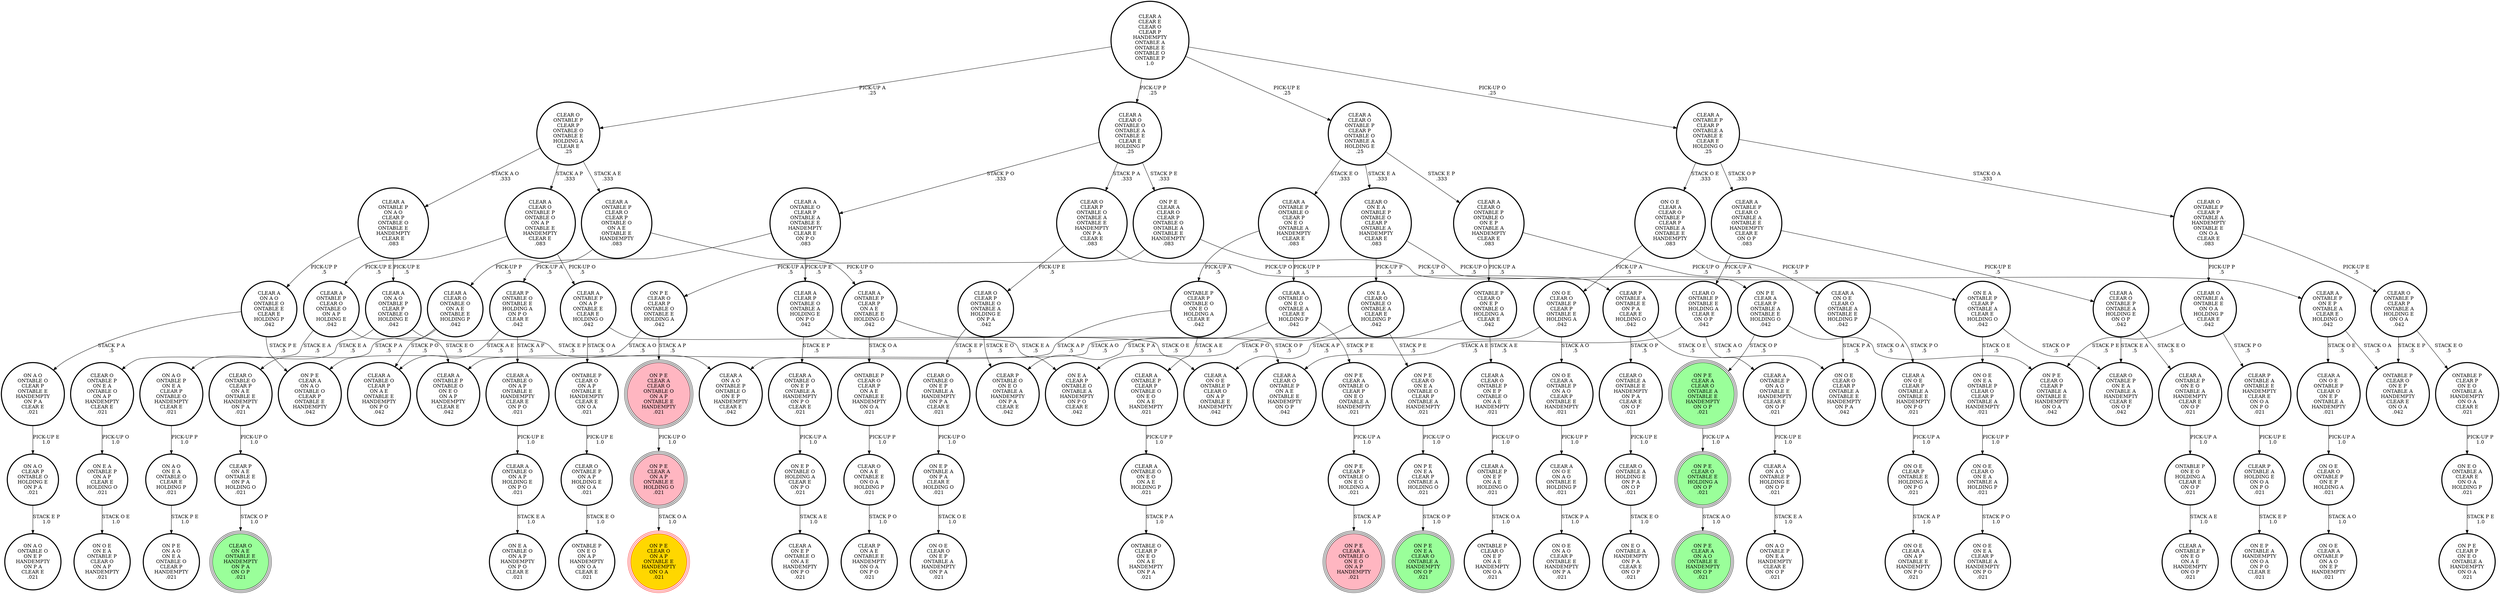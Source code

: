 digraph {
"CLEAR P\nON A E\nONTABLE E\nON P A\nHOLDING O\n.021\n" -> "CLEAR O\nON A E\nONTABLE E\nHANDEMPTY\nON P A\nON O P\n.021\n"[label="STACK O P\n1.0\n"];
"CLEAR A\nCLEAR O\nONTABLE O\nON A E\nONTABLE E\nHOLDING P\n.042\n" -> "CLEAR O\nONTABLE O\nCLEAR P\nON A E\nONTABLE E\nHANDEMPTY\nON P A\n.021\n"[label="STACK P A\n.5\n"];
"CLEAR A\nCLEAR O\nONTABLE O\nON A E\nONTABLE E\nHOLDING P\n.042\n" -> "CLEAR A\nONTABLE O\nCLEAR P\nON A E\nONTABLE E\nHANDEMPTY\nON P O\n.042\n"[label="STACK P O\n.5\n"];
"CLEAR O\nONTABLE O\nCLEAR P\nON A E\nONTABLE E\nHANDEMPTY\nON P A\n.021\n" -> "CLEAR P\nON A E\nONTABLE E\nON P A\nHOLDING O\n.021\n"[label="PICK-UP O\n1.0\n"];
"ON O E\nON E A\nONTABLE P\nCLEAR O\nCLEAR P\nONTABLE A\nHANDEMPTY\n.021\n" -> "ON O E\nCLEAR O\nON E A\nONTABLE A\nHOLDING P\n.021\n"[label="PICK-UP P\n1.0\n"];
"ON P E\nCLEAR A\nCLEAR O\nCLEAR P\nONTABLE O\nONTABLE A\nONTABLE E\nHANDEMPTY\n.083\n" -> "ON P E\nCLEAR A\nCLEAR P\nONTABLE A\nONTABLE E\nHOLDING O\n.042\n"[label="PICK-UP O\n.5\n"];
"ON P E\nCLEAR A\nCLEAR O\nCLEAR P\nONTABLE O\nONTABLE A\nONTABLE E\nHANDEMPTY\n.083\n" -> "ON P E\nCLEAR O\nCLEAR P\nONTABLE O\nONTABLE E\nHOLDING A\n.042\n"[label="PICK-UP A\n.5\n"];
"CLEAR A\nONTABLE P\nCLEAR O\nCLEAR P\nONTABLE O\nON A E\nONTABLE E\nHANDEMPTY\n.083\n" -> "CLEAR A\nCLEAR O\nONTABLE O\nON A E\nONTABLE E\nHOLDING P\n.042\n"[label="PICK-UP P\n.5\n"];
"CLEAR A\nONTABLE P\nCLEAR O\nCLEAR P\nONTABLE O\nON A E\nONTABLE E\nHANDEMPTY\n.083\n" -> "CLEAR A\nONTABLE P\nCLEAR P\nON A E\nONTABLE E\nHOLDING O\n.042\n"[label="PICK-UP O\n.5\n"];
"CLEAR A\nCLEAR O\nONTABLE P\nCLEAR P\nONTABLE O\nONTABLE A\nHOLDING E\n.25\n" -> "CLEAR A\nONTABLE P\nONTABLE O\nCLEAR P\nON E O\nONTABLE A\nHANDEMPTY\nCLEAR E\n.083\n"[label="STACK E O\n.333\n"];
"CLEAR A\nCLEAR O\nONTABLE P\nCLEAR P\nONTABLE O\nONTABLE A\nHOLDING E\n.25\n" -> "CLEAR O\nON E A\nONTABLE P\nONTABLE O\nCLEAR P\nONTABLE A\nHANDEMPTY\nCLEAR E\n.083\n"[label="STACK E A\n.333\n"];
"CLEAR A\nCLEAR O\nONTABLE P\nCLEAR P\nONTABLE O\nONTABLE A\nHOLDING E\n.25\n" -> "CLEAR A\nCLEAR O\nONTABLE P\nONTABLE O\nON E P\nONTABLE A\nHANDEMPTY\nCLEAR E\n.083\n"[label="STACK E P\n.333\n"];
"ON P E\nCLEAR A\nCLEAR O\nONTABLE O\nON A P\nONTABLE E\nHANDEMPTY\n.021\n" -> "ON P E\nCLEAR A\nON A P\nONTABLE E\nHOLDING O\n.021\n"[label="PICK-UP O\n1.0\n"];
"ON O E\nCLEAR O\nONTABLE P\nON E P\nHOLDING A\n.021\n" -> "ON O E\nCLEAR A\nONTABLE P\nON A O\nON E P\nHANDEMPTY\n.021\n"[label="STACK A O\n1.0\n"];
"CLEAR A\nONTABLE P\nON E O\nONTABLE A\nHANDEMPTY\nCLEAR E\nON O P\n.021\n" -> "ONTABLE P\nON E O\nHOLDING A\nCLEAR E\nON O P\n.021\n"[label="PICK-UP A\n1.0\n"];
"ON P E\nCLEAR A\nONTABLE O\nCLEAR P\nON E O\nONTABLE A\nHANDEMPTY\n.021\n" -> "ON P E\nCLEAR P\nONTABLE O\nON E O\nHOLDING A\n.021\n"[label="PICK-UP A\n1.0\n"];
"CLEAR A\nONTABLE P\nON E P\nONTABLE A\nCLEAR E\nHOLDING O\n.042\n" -> "CLEAR A\nON O E\nONTABLE P\nCLEAR O\nON E P\nONTABLE A\nHANDEMPTY\n.021\n"[label="STACK O E\n.5\n"];
"CLEAR A\nONTABLE P\nON E P\nONTABLE A\nCLEAR E\nHOLDING O\n.042\n" -> "ONTABLE P\nCLEAR O\nON E P\nONTABLE A\nHANDEMPTY\nCLEAR E\nON O A\n.042\n"[label="STACK O A\n.5\n"];
"CLEAR O\nCLEAR P\nONTABLE O\nONTABLE A\nONTABLE E\nHANDEMPTY\nON P A\nCLEAR E\n.083\n" -> "CLEAR O\nCLEAR P\nONTABLE O\nONTABLE A\nHOLDING E\nON P A\n.042\n"[label="PICK-UP E\n.5\n"];
"CLEAR O\nCLEAR P\nONTABLE O\nONTABLE A\nONTABLE E\nHANDEMPTY\nON P A\nCLEAR E\n.083\n" -> "CLEAR P\nONTABLE A\nONTABLE E\nON P A\nCLEAR E\nHOLDING O\n.042\n"[label="PICK-UP O\n.5\n"];
"CLEAR O\nON E A\nONTABLE P\nONTABLE O\nCLEAR P\nONTABLE A\nHANDEMPTY\nCLEAR E\n.083\n" -> "ON E A\nCLEAR O\nONTABLE O\nONTABLE A\nCLEAR E\nHOLDING P\n.042\n"[label="PICK-UP P\n.5\n"];
"CLEAR O\nON E A\nONTABLE P\nONTABLE O\nCLEAR P\nONTABLE A\nHANDEMPTY\nCLEAR E\n.083\n" -> "ON E A\nONTABLE P\nCLEAR P\nONTABLE A\nCLEAR E\nHOLDING O\n.042\n"[label="PICK-UP O\n.5\n"];
"CLEAR O\nONTABLE A\nONTABLE E\nHANDEMPTY\nON P A\nCLEAR E\nON O P\n.021\n" -> "CLEAR O\nONTABLE A\nHOLDING E\nON P A\nON O P\n.021\n"[label="PICK-UP E\n1.0\n"];
"CLEAR A\nON A O\nONTABLE P\nHOLDING E\nON O P\n.021\n" -> "ON A O\nONTABLE P\nON E A\nHANDEMPTY\nCLEAR E\nON O P\n.021\n"[label="STACK E A\n1.0\n"];
"CLEAR A\nONTABLE P\nCLEAR P\nONTABLE O\nON E O\nON A E\nHANDEMPTY\n.021\n" -> "CLEAR A\nONTABLE O\nON E O\nON A E\nHOLDING P\n.021\n"[label="PICK-UP P\n1.0\n"];
"ONTABLE P\nCLEAR O\nCLEAR P\nON A E\nONTABLE E\nHANDEMPTY\nON O A\n.021\n" -> "CLEAR O\nON A E\nONTABLE E\nON O A\nHOLDING P\n.021\n"[label="PICK-UP P\n1.0\n"];
"CLEAR A\nONTABLE O\nON E O\nON A E\nHOLDING P\n.021\n" -> "ONTABLE O\nCLEAR P\nON E O\nON A E\nHANDEMPTY\nON P A\n.021\n"[label="STACK P A\n1.0\n"];
"CLEAR O\nONTABLE P\nON E A\nONTABLE O\nON A P\nHANDEMPTY\nCLEAR E\n.021\n" -> "ON E A\nONTABLE P\nON A P\nCLEAR E\nHOLDING O\n.021\n"[label="PICK-UP O\n1.0\n"];
"ONTABLE P\nON E O\nHOLDING A\nCLEAR E\nON O P\n.021\n" -> "CLEAR A\nONTABLE P\nON E O\nON A E\nHANDEMPTY\nON O P\n.021\n"[label="STACK A E\n1.0\n"];
"ON E A\nCLEAR O\nONTABLE O\nONTABLE A\nCLEAR E\nHOLDING P\n.042\n" -> "ON E A\nCLEAR P\nONTABLE O\nONTABLE A\nHANDEMPTY\nON P O\nCLEAR E\n.042\n"[label="STACK P O\n.5\n"];
"ON E A\nCLEAR O\nONTABLE O\nONTABLE A\nCLEAR E\nHOLDING P\n.042\n" -> "ON P E\nCLEAR O\nON E A\nONTABLE O\nCLEAR P\nONTABLE A\nHANDEMPTY\n.021\n"[label="STACK P E\n.5\n"];
"ON E P\nONTABLE A\nON P A\nCLEAR E\nHOLDING O\n.021\n" -> "ON O E\nCLEAR O\nON E P\nONTABLE A\nHANDEMPTY\nON P A\n.021\n"[label="STACK O E\n1.0\n"];
"ON O E\nCLEAR A\nCLEAR O\nONTABLE P\nCLEAR P\nONTABLE A\nONTABLE E\nHANDEMPTY\n.083\n" -> "ON O E\nCLEAR O\nONTABLE P\nCLEAR P\nONTABLE E\nHOLDING A\n.042\n"[label="PICK-UP A\n.5\n"];
"ON O E\nCLEAR A\nCLEAR O\nONTABLE P\nCLEAR P\nONTABLE A\nONTABLE E\nHANDEMPTY\n.083\n" -> "CLEAR A\nON O E\nCLEAR O\nONTABLE A\nONTABLE E\nHOLDING P\n.042\n"[label="PICK-UP P\n.5\n"];
"CLEAR A\nON O E\nON A O\nONTABLE E\nHOLDING P\n.021\n" -> "ON O E\nON A O\nCLEAR P\nONTABLE E\nHANDEMPTY\nON P A\n.021\n"[label="STACK P A\n1.0\n"];
"ONTABLE P\nCLEAR O\nON A P\nONTABLE E\nHANDEMPTY\nCLEAR E\nON O A\n.021\n" -> "CLEAR O\nONTABLE P\nON A P\nHOLDING E\nON O A\n.021\n"[label="PICK-UP E\n1.0\n"];
"CLEAR O\nONTABLE A\nHOLDING E\nON P A\nON O P\n.021\n" -> "ON E O\nONTABLE A\nHANDEMPTY\nON P A\nCLEAR E\nON O P\n.021\n"[label="STACK E O\n1.0\n"];
"ON A O\nON E A\nONTABLE O\nCLEAR E\nHOLDING P\n.021\n" -> "ON P E\nON A O\nON E A\nONTABLE O\nCLEAR P\nHANDEMPTY\n.021\n"[label="STACK P E\n1.0\n"];
"CLEAR A\nONTABLE O\nON E O\nONTABLE A\nCLEAR E\nHOLDING P\n.042\n" -> "CLEAR P\nONTABLE O\nON E O\nONTABLE A\nHANDEMPTY\nON P A\nCLEAR E\n.042\n"[label="STACK P A\n.5\n"];
"CLEAR A\nONTABLE O\nON E O\nONTABLE A\nCLEAR E\nHOLDING P\n.042\n" -> "ON P E\nCLEAR A\nONTABLE O\nCLEAR P\nON E O\nONTABLE A\nHANDEMPTY\n.021\n"[label="STACK P E\n.5\n"];
"ONTABLE P\nCLEAR P\nON E O\nONTABLE A\nHANDEMPTY\nON O A\nCLEAR E\n.021\n" -> "ON E O\nONTABLE A\nCLEAR E\nON O A\nHOLDING P\n.021\n"[label="PICK-UP P\n1.0\n"];
"CLEAR A\nCLEAR E\nCLEAR O\nCLEAR P\nHANDEMPTY\nONTABLE A\nONTABLE E\nONTABLE O\nONTABLE P\n1.0\n" -> "CLEAR A\nCLEAR O\nONTABLE P\nCLEAR P\nONTABLE O\nONTABLE A\nHOLDING E\n.25\n"[label="PICK-UP E\n.25\n"];
"CLEAR A\nCLEAR E\nCLEAR O\nCLEAR P\nHANDEMPTY\nONTABLE A\nONTABLE E\nONTABLE O\nONTABLE P\n1.0\n" -> "CLEAR A\nONTABLE P\nCLEAR P\nONTABLE A\nONTABLE E\nCLEAR E\nHOLDING O\n.25\n"[label="PICK-UP O\n.25\n"];
"CLEAR A\nCLEAR E\nCLEAR O\nCLEAR P\nHANDEMPTY\nONTABLE A\nONTABLE E\nONTABLE O\nONTABLE P\n1.0\n" -> "CLEAR A\nCLEAR O\nONTABLE O\nONTABLE A\nONTABLE E\nCLEAR E\nHOLDING P\n.25\n"[label="PICK-UP P\n.25\n"];
"CLEAR A\nCLEAR E\nCLEAR O\nCLEAR P\nHANDEMPTY\nONTABLE A\nONTABLE E\nONTABLE O\nONTABLE P\n1.0\n" -> "CLEAR O\nONTABLE P\nCLEAR P\nONTABLE O\nONTABLE E\nHOLDING A\nCLEAR E\n.25\n"[label="PICK-UP A\n.25\n"];
"ON E A\nONTABLE P\nON A P\nCLEAR E\nHOLDING O\n.021\n" -> "ON O E\nON E A\nONTABLE P\nCLEAR O\nON A P\nHANDEMPTY\n.021\n"[label="STACK O E\n1.0\n"];
"CLEAR O\nONTABLE O\nON E P\nONTABLE A\nHANDEMPTY\nON P A\nCLEAR E\n.021\n" -> "ON E P\nONTABLE A\nON P A\nCLEAR E\nHOLDING O\n.021\n"[label="PICK-UP O\n1.0\n"];
"ON E A\nONTABLE P\nCLEAR P\nONTABLE A\nCLEAR E\nHOLDING O\n.042\n" -> "ON O E\nON E A\nONTABLE P\nCLEAR O\nCLEAR P\nONTABLE A\nHANDEMPTY\n.021\n"[label="STACK O E\n.5\n"];
"ON E A\nONTABLE P\nCLEAR P\nONTABLE A\nCLEAR E\nHOLDING O\n.042\n" -> "CLEAR O\nONTABLE P\nON E A\nONTABLE A\nHANDEMPTY\nCLEAR E\nON O P\n.042\n"[label="STACK O P\n.5\n"];
"CLEAR A\nONTABLE P\nCLEAR P\nONTABLE A\nONTABLE E\nCLEAR E\nHOLDING O\n.25\n" -> "CLEAR A\nONTABLE P\nCLEAR O\nONTABLE A\nONTABLE E\nHANDEMPTY\nCLEAR E\nON O P\n.083\n"[label="STACK O P\n.333\n"];
"CLEAR A\nONTABLE P\nCLEAR P\nONTABLE A\nONTABLE E\nCLEAR E\nHOLDING O\n.25\n" -> "CLEAR O\nONTABLE P\nCLEAR P\nONTABLE A\nHANDEMPTY\nONTABLE E\nON O A\nCLEAR E\n.083\n"[label="STACK O A\n.333\n"];
"CLEAR A\nONTABLE P\nCLEAR P\nONTABLE A\nONTABLE E\nCLEAR E\nHOLDING O\n.25\n" -> "ON O E\nCLEAR A\nCLEAR O\nONTABLE P\nCLEAR P\nONTABLE A\nONTABLE E\nHANDEMPTY\n.083\n"[label="STACK O E\n.333\n"];
"ONTABLE P\nCLEAR O\nON E P\nONTABLE O\nHOLDING A\nCLEAR E\n.042\n" -> "CLEAR A\nON A O\nONTABLE P\nONTABLE O\nON E P\nHANDEMPTY\nCLEAR E\n.042\n"[label="STACK A O\n.5\n"];
"ONTABLE P\nCLEAR O\nON E P\nONTABLE O\nHOLDING A\nCLEAR E\n.042\n" -> "CLEAR A\nCLEAR O\nONTABLE P\nON E P\nONTABLE O\nON A E\nHANDEMPTY\n.021\n"[label="STACK A E\n.5\n"];
"CLEAR O\nONTABLE P\nONTABLE E\nHOLDING A\nCLEAR E\nON O P\n.042\n" -> "CLEAR A\nONTABLE P\nON A O\nONTABLE E\nHANDEMPTY\nCLEAR E\nON O P\n.021\n"[label="STACK A O\n.5\n"];
"CLEAR O\nONTABLE P\nONTABLE E\nHOLDING A\nCLEAR E\nON O P\n.042\n" -> "CLEAR A\nCLEAR O\nONTABLE P\nON A E\nONTABLE E\nHANDEMPTY\nON O P\n.042\n"[label="STACK A E\n.5\n"];
"CLEAR A\nONTABLE O\nON E P\nONTABLE A\nHANDEMPTY\nON P O\nCLEAR E\n.021\n" -> "ON E P\nONTABLE O\nHOLDING A\nCLEAR E\nON P O\n.021\n"[label="PICK-UP A\n1.0\n"];
"CLEAR O\nON A E\nONTABLE E\nON O A\nHOLDING P\n.021\n" -> "CLEAR P\nON A E\nONTABLE E\nHANDEMPTY\nON O A\nON P O\n.021\n"[label="STACK P O\n1.0\n"];
"ONTABLE P\nCLEAR P\nONTABLE O\nON E O\nHOLDING A\nCLEAR E\n.042\n" -> "CLEAR A\nONTABLE P\nONTABLE O\nON E O\nON A P\nHANDEMPTY\nCLEAR E\n.042\n"[label="STACK A P\n.5\n"];
"ONTABLE P\nCLEAR P\nONTABLE O\nON E O\nHOLDING A\nCLEAR E\n.042\n" -> "CLEAR A\nONTABLE P\nCLEAR P\nONTABLE O\nON E O\nON A E\nHANDEMPTY\n.021\n"[label="STACK A E\n.5\n"];
"CLEAR A\nONTABLE O\nCLEAR P\nONTABLE A\nONTABLE E\nHANDEMPTY\nCLEAR E\nON P O\n.083\n" -> "CLEAR P\nONTABLE O\nONTABLE E\nHOLDING A\nON P O\nCLEAR E\n.042\n"[label="PICK-UP A\n.5\n"];
"CLEAR A\nONTABLE O\nCLEAR P\nONTABLE A\nONTABLE E\nHANDEMPTY\nCLEAR E\nON P O\n.083\n" -> "CLEAR A\nCLEAR P\nONTABLE O\nONTABLE A\nHOLDING E\nON P O\n.042\n"[label="PICK-UP E\n.5\n"];
"CLEAR O\nCLEAR P\nONTABLE O\nONTABLE A\nHOLDING E\nON P A\n.042\n" -> "CLEAR O\nONTABLE O\nON E P\nONTABLE A\nHANDEMPTY\nON P A\nCLEAR E\n.021\n"[label="STACK E P\n.5\n"];
"CLEAR O\nCLEAR P\nONTABLE O\nONTABLE A\nHOLDING E\nON P A\n.042\n" -> "CLEAR P\nONTABLE O\nON E O\nONTABLE A\nHANDEMPTY\nON P A\nCLEAR E\n.042\n"[label="STACK E O\n.5\n"];
"CLEAR A\nCLEAR O\nONTABLE P\nON E P\nONTABLE O\nON A E\nHANDEMPTY\n.021\n" -> "CLEAR A\nONTABLE P\nON E P\nON A E\nHOLDING O\n.021\n"[label="PICK-UP O\n1.0\n"];
"CLEAR A\nCLEAR O\nONTABLE P\nONTABLE A\nHOLDING E\nON O P\n.042\n" -> "CLEAR O\nONTABLE P\nON E A\nONTABLE A\nHANDEMPTY\nCLEAR E\nON O P\n.042\n"[label="STACK E A\n.5\n"];
"CLEAR A\nCLEAR O\nONTABLE P\nONTABLE A\nHOLDING E\nON O P\n.042\n" -> "CLEAR A\nONTABLE P\nON E O\nONTABLE A\nHANDEMPTY\nCLEAR E\nON O P\n.021\n"[label="STACK E O\n.5\n"];
"CLEAR A\nONTABLE P\nON A O\nCLEAR P\nONTABLE O\nONTABLE E\nHANDEMPTY\nCLEAR E\n.083\n" -> "CLEAR A\nON A O\nONTABLE P\nCLEAR P\nONTABLE O\nHOLDING E\n.042\n"[label="PICK-UP E\n.5\n"];
"CLEAR A\nONTABLE P\nON A O\nCLEAR P\nONTABLE O\nONTABLE E\nHANDEMPTY\nCLEAR E\n.083\n" -> "CLEAR A\nON A O\nONTABLE O\nONTABLE E\nCLEAR E\nHOLDING P\n.042\n"[label="PICK-UP P\n.5\n"];
"CLEAR A\nONTABLE O\nON A P\nONTABLE E\nHANDEMPTY\nCLEAR E\nON P O\n.021\n" -> "CLEAR A\nONTABLE O\nON A P\nHOLDING E\nON P O\n.021\n"[label="PICK-UP E\n1.0\n"];
"ON P E\nCLEAR A\nCLEAR P\nONTABLE A\nONTABLE E\nHOLDING O\n.042\n" -> "ON P E\nCLEAR O\nCLEAR P\nONTABLE A\nONTABLE E\nHANDEMPTY\nON O A\n.042\n"[label="STACK O A\n.5\n"];
"ON P E\nCLEAR A\nCLEAR P\nONTABLE A\nONTABLE E\nHOLDING O\n.042\n" -> "ON P E\nCLEAR A\nCLEAR O\nONTABLE A\nONTABLE E\nHANDEMPTY\nON O P\n.021\n"[label="STACK O P\n.5\n"];
"CLEAR P\nONTABLE A\nHOLDING E\nON O A\nON P O\n.021\n" -> "ON E P\nONTABLE A\nHANDEMPTY\nON O A\nON P O\nCLEAR E\n.021\n"[label="STACK E P\n1.0\n"];
"ON A O\nCLEAR P\nONTABLE O\nHOLDING E\nON P A\n.021\n" -> "ON A O\nONTABLE O\nON E P\nHANDEMPTY\nON P A\nCLEAR E\n.021\n"[label="STACK E P\n1.0\n"];
"CLEAR A\nON O E\nONTABLE P\nCLEAR O\nON E P\nONTABLE A\nHANDEMPTY\n.021\n" -> "ON O E\nCLEAR O\nONTABLE P\nON E P\nHOLDING A\n.021\n"[label="PICK-UP A\n1.0\n"];
"CLEAR A\nONTABLE P\nCLEAR P\nON A E\nONTABLE E\nHOLDING O\n.042\n" -> "ONTABLE P\nCLEAR O\nCLEAR P\nON A E\nONTABLE E\nHANDEMPTY\nON O A\n.021\n"[label="STACK O A\n.5\n"];
"CLEAR A\nONTABLE P\nCLEAR P\nON A E\nONTABLE E\nHOLDING O\n.042\n" -> "CLEAR A\nCLEAR O\nONTABLE P\nON A E\nONTABLE E\nHANDEMPTY\nON O P\n.042\n"[label="STACK O P\n.5\n"];
"ON O E\nCLEAR A\nONTABLE P\nON A O\nCLEAR P\nONTABLE E\nHANDEMPTY\n.021\n" -> "CLEAR A\nON O E\nON A O\nONTABLE E\nHOLDING P\n.021\n"[label="PICK-UP P\n1.0\n"];
"CLEAR A\nONTABLE P\nONTABLE O\nCLEAR P\nON E O\nONTABLE A\nHANDEMPTY\nCLEAR E\n.083\n" -> "ONTABLE P\nCLEAR P\nONTABLE O\nON E O\nHOLDING A\nCLEAR E\n.042\n"[label="PICK-UP A\n.5\n"];
"CLEAR A\nONTABLE P\nONTABLE O\nCLEAR P\nON E O\nONTABLE A\nHANDEMPTY\nCLEAR E\n.083\n" -> "CLEAR A\nONTABLE O\nON E O\nONTABLE A\nCLEAR E\nHOLDING P\n.042\n"[label="PICK-UP P\n.5\n"];
"CLEAR A\nCLEAR O\nONTABLE P\nONTABLE O\nON A P\nONTABLE E\nHANDEMPTY\nCLEAR E\n.083\n" -> "CLEAR A\nONTABLE P\nCLEAR O\nONTABLE O\nON A P\nHOLDING E\n.042\n"[label="PICK-UP E\n.5\n"];
"CLEAR A\nCLEAR O\nONTABLE P\nONTABLE O\nON A P\nONTABLE E\nHANDEMPTY\nCLEAR E\n.083\n" -> "CLEAR A\nONTABLE P\nON A P\nONTABLE E\nCLEAR E\nHOLDING O\n.042\n"[label="PICK-UP O\n.5\n"];
"CLEAR P\nONTABLE A\nONTABLE E\nHANDEMPTY\nCLEAR E\nON O A\nON P O\n.021\n" -> "CLEAR P\nONTABLE A\nHOLDING E\nON O A\nON P O\n.021\n"[label="PICK-UP E\n1.0\n"];
"CLEAR A\nON O E\nCLEAR O\nONTABLE A\nONTABLE E\nHOLDING P\n.042\n" -> "CLEAR A\nON O E\nCLEAR P\nONTABLE A\nONTABLE E\nHANDEMPTY\nON P O\n.021\n"[label="STACK P O\n.5\n"];
"CLEAR A\nON O E\nCLEAR O\nONTABLE A\nONTABLE E\nHOLDING P\n.042\n" -> "ON O E\nCLEAR O\nCLEAR P\nONTABLE A\nONTABLE E\nHANDEMPTY\nON P A\n.042\n"[label="STACK P A\n.5\n"];
"CLEAR O\nONTABLE P\nCLEAR P\nONTABLE A\nHANDEMPTY\nONTABLE E\nON O A\nCLEAR E\n.083\n" -> "CLEAR O\nONTABLE A\nONTABLE E\nON O A\nHOLDING P\nCLEAR E\n.042\n"[label="PICK-UP P\n.5\n"];
"CLEAR O\nONTABLE P\nCLEAR P\nONTABLE A\nHANDEMPTY\nONTABLE E\nON O A\nCLEAR E\n.083\n" -> "CLEAR O\nONTABLE P\nCLEAR P\nONTABLE A\nHOLDING E\nON O A\n.042\n"[label="PICK-UP E\n.5\n"];
"CLEAR P\nONTABLE A\nONTABLE E\nON P A\nCLEAR E\nHOLDING O\n.042\n" -> "CLEAR O\nONTABLE A\nONTABLE E\nHANDEMPTY\nON P A\nCLEAR E\nON O P\n.021\n"[label="STACK O P\n.5\n"];
"CLEAR P\nONTABLE A\nONTABLE E\nON P A\nCLEAR E\nHOLDING O\n.042\n" -> "ON O E\nCLEAR O\nCLEAR P\nONTABLE A\nONTABLE E\nHANDEMPTY\nON P A\n.042\n"[label="STACK O E\n.5\n"];
"CLEAR A\nONTABLE P\nCLEAR O\nONTABLE O\nON A P\nHOLDING E\n.042\n" -> "CLEAR A\nONTABLE P\nONTABLE O\nON E O\nON A P\nHANDEMPTY\nCLEAR E\n.042\n"[label="STACK E O\n.5\n"];
"CLEAR A\nONTABLE P\nCLEAR O\nONTABLE O\nON A P\nHOLDING E\n.042\n" -> "CLEAR O\nONTABLE P\nON E A\nONTABLE O\nON A P\nHANDEMPTY\nCLEAR E\n.021\n"[label="STACK E A\n.5\n"];
"CLEAR A\nON A O\nONTABLE O\nONTABLE E\nCLEAR E\nHOLDING P\n.042\n" -> "ON P E\nCLEAR A\nON A O\nONTABLE O\nCLEAR P\nONTABLE E\nHANDEMPTY\n.042\n"[label="STACK P E\n.5\n"];
"CLEAR A\nON A O\nONTABLE O\nONTABLE E\nCLEAR E\nHOLDING P\n.042\n" -> "ON A O\nONTABLE O\nCLEAR P\nONTABLE E\nHANDEMPTY\nON P A\nCLEAR E\n.021\n"[label="STACK P A\n.5\n"];
"ON E O\nONTABLE A\nCLEAR E\nON O A\nHOLDING P\n.021\n" -> "ON P E\nCLEAR P\nON E O\nONTABLE A\nHANDEMPTY\nON O A\n.021\n"[label="STACK P E\n1.0\n"];
"CLEAR O\nONTABLE A\nONTABLE E\nON O A\nHOLDING P\nCLEAR E\n.042\n" -> "CLEAR P\nONTABLE A\nONTABLE E\nHANDEMPTY\nCLEAR E\nON O A\nON P O\n.021\n"[label="STACK P O\n.5\n"];
"CLEAR O\nONTABLE A\nONTABLE E\nON O A\nHOLDING P\nCLEAR E\n.042\n" -> "ON P E\nCLEAR O\nCLEAR P\nONTABLE A\nONTABLE E\nHANDEMPTY\nON O A\n.042\n"[label="STACK P E\n.5\n"];
"CLEAR A\nCLEAR O\nONTABLE P\nONTABLE O\nON E P\nONTABLE A\nHANDEMPTY\nCLEAR E\n.083\n" -> "CLEAR A\nONTABLE P\nON E P\nONTABLE A\nCLEAR E\nHOLDING O\n.042\n"[label="PICK-UP O\n.5\n"];
"CLEAR A\nCLEAR O\nONTABLE P\nONTABLE O\nON E P\nONTABLE A\nHANDEMPTY\nCLEAR E\n.083\n" -> "ONTABLE P\nCLEAR O\nON E P\nONTABLE O\nHOLDING A\nCLEAR E\n.042\n"[label="PICK-UP A\n.5\n"];
"ON P E\nCLEAR O\nCLEAR P\nONTABLE O\nONTABLE E\nHOLDING A\n.042\n" -> "ON P E\nCLEAR A\nON A O\nONTABLE O\nCLEAR P\nONTABLE E\nHANDEMPTY\n.042\n"[label="STACK A O\n.5\n"];
"ON P E\nCLEAR O\nCLEAR P\nONTABLE O\nONTABLE E\nHOLDING A\n.042\n" -> "ON P E\nCLEAR A\nCLEAR O\nONTABLE O\nON A P\nONTABLE E\nHANDEMPTY\n.021\n"[label="STACK A P\n.5\n"];
"ON O E\nCLEAR P\nONTABLE E\nHOLDING A\nON P O\n.021\n" -> "ON O E\nCLEAR A\nON A P\nONTABLE E\nHANDEMPTY\nON P O\n.021\n"[label="STACK A P\n1.0\n"];
"CLEAR A\nCLEAR P\nONTABLE O\nONTABLE A\nHOLDING E\nON P O\n.042\n" -> "CLEAR A\nONTABLE O\nON E P\nONTABLE A\nHANDEMPTY\nON P O\nCLEAR E\n.021\n"[label="STACK E P\n.5\n"];
"CLEAR A\nCLEAR P\nONTABLE O\nONTABLE A\nHOLDING E\nON P O\n.042\n" -> "ON E A\nCLEAR P\nONTABLE O\nONTABLE A\nHANDEMPTY\nON P O\nCLEAR E\n.042\n"[label="STACK E A\n.5\n"];
"CLEAR A\nCLEAR O\nONTABLE O\nONTABLE A\nONTABLE E\nCLEAR E\nHOLDING P\n.25\n" -> "CLEAR O\nCLEAR P\nONTABLE O\nONTABLE A\nONTABLE E\nHANDEMPTY\nON P A\nCLEAR E\n.083\n"[label="STACK P A\n.333\n"];
"CLEAR A\nCLEAR O\nONTABLE O\nONTABLE A\nONTABLE E\nCLEAR E\nHOLDING P\n.25\n" -> "CLEAR A\nONTABLE O\nCLEAR P\nONTABLE A\nONTABLE E\nHANDEMPTY\nCLEAR E\nON P O\n.083\n"[label="STACK P O\n.333\n"];
"CLEAR A\nCLEAR O\nONTABLE O\nONTABLE A\nONTABLE E\nCLEAR E\nHOLDING P\n.25\n" -> "ON P E\nCLEAR A\nCLEAR O\nCLEAR P\nONTABLE O\nONTABLE A\nONTABLE E\nHANDEMPTY\n.083\n"[label="STACK P E\n.333\n"];
"ON A O\nONTABLE O\nCLEAR P\nONTABLE E\nHANDEMPTY\nON P A\nCLEAR E\n.021\n" -> "ON A O\nCLEAR P\nONTABLE O\nHOLDING E\nON P A\n.021\n"[label="PICK-UP E\n1.0\n"];
"ON O E\nCLEAR O\nONTABLE P\nCLEAR P\nONTABLE E\nHOLDING A\n.042\n" -> "CLEAR A\nON O E\nONTABLE P\nCLEAR O\nON A P\nONTABLE E\nHANDEMPTY\n.042\n"[label="STACK A P\n.5\n"];
"ON O E\nCLEAR O\nONTABLE P\nCLEAR P\nONTABLE E\nHOLDING A\n.042\n" -> "ON O E\nCLEAR A\nONTABLE P\nON A O\nCLEAR P\nONTABLE E\nHANDEMPTY\n.021\n"[label="STACK A O\n.5\n"];
"CLEAR P\nONTABLE O\nONTABLE E\nHOLDING A\nON P O\nCLEAR E\n.042\n" -> "CLEAR A\nONTABLE O\nCLEAR P\nON A E\nONTABLE E\nHANDEMPTY\nON P O\n.042\n"[label="STACK A E\n.5\n"];
"CLEAR P\nONTABLE O\nONTABLE E\nHOLDING A\nON P O\nCLEAR E\n.042\n" -> "CLEAR A\nONTABLE O\nON A P\nONTABLE E\nHANDEMPTY\nCLEAR E\nON P O\n.021\n"[label="STACK A P\n.5\n"];
"CLEAR A\nON A O\nONTABLE P\nCLEAR P\nONTABLE O\nHOLDING E\n.042\n" -> "CLEAR A\nON A O\nONTABLE P\nONTABLE O\nON E P\nHANDEMPTY\nCLEAR E\n.042\n"[label="STACK E P\n.5\n"];
"CLEAR A\nON A O\nONTABLE P\nCLEAR P\nONTABLE O\nHOLDING E\n.042\n" -> "ON A O\nONTABLE P\nON E A\nCLEAR P\nONTABLE O\nHANDEMPTY\nCLEAR E\n.021\n"[label="STACK E A\n.5\n"];
"CLEAR O\nONTABLE P\nCLEAR P\nONTABLE A\nHOLDING E\nON O A\n.042\n" -> "ONTABLE P\nCLEAR P\nON E O\nONTABLE A\nHANDEMPTY\nON O A\nCLEAR E\n.021\n"[label="STACK E O\n.5\n"];
"CLEAR O\nONTABLE P\nCLEAR P\nONTABLE A\nHOLDING E\nON O A\n.042\n" -> "ONTABLE P\nCLEAR O\nON E P\nONTABLE A\nHANDEMPTY\nCLEAR E\nON O A\n.042\n"[label="STACK E P\n.5\n"];
"ON P E\nCLEAR P\nONTABLE O\nON E O\nHOLDING A\n.021\n" -> "ON P E\nCLEAR A\nONTABLE O\nON E O\nON A P\nHANDEMPTY\n.021\n"[label="STACK A P\n1.0\n"];
"ON P E\nCLEAR O\nON E A\nONTABLE O\nCLEAR P\nONTABLE A\nHANDEMPTY\n.021\n" -> "ON P E\nON E A\nCLEAR P\nONTABLE A\nHOLDING O\n.021\n"[label="PICK-UP O\n1.0\n"];
"ON P E\nON E A\nCLEAR P\nONTABLE A\nHOLDING O\n.021\n" -> "ON P E\nON E A\nCLEAR O\nONTABLE A\nHANDEMPTY\nON O P\n.021\n"[label="STACK O P\n1.0\n"];
"CLEAR O\nONTABLE P\nCLEAR P\nONTABLE O\nONTABLE E\nHOLDING A\nCLEAR E\n.25\n" -> "CLEAR A\nCLEAR O\nONTABLE P\nONTABLE O\nON A P\nONTABLE E\nHANDEMPTY\nCLEAR E\n.083\n"[label="STACK A P\n.333\n"];
"CLEAR O\nONTABLE P\nCLEAR P\nONTABLE O\nONTABLE E\nHOLDING A\nCLEAR E\n.25\n" -> "CLEAR A\nONTABLE P\nCLEAR O\nCLEAR P\nONTABLE O\nON A E\nONTABLE E\nHANDEMPTY\n.083\n"[label="STACK A E\n.333\n"];
"CLEAR O\nONTABLE P\nCLEAR P\nONTABLE O\nONTABLE E\nHOLDING A\nCLEAR E\n.25\n" -> "CLEAR A\nONTABLE P\nON A O\nCLEAR P\nONTABLE O\nONTABLE E\nHANDEMPTY\nCLEAR E\n.083\n"[label="STACK A O\n.333\n"];
"CLEAR A\nON O E\nCLEAR P\nONTABLE A\nONTABLE E\nHANDEMPTY\nON P O\n.021\n" -> "ON O E\nCLEAR P\nONTABLE E\nHOLDING A\nON P O\n.021\n"[label="PICK-UP A\n1.0\n"];
"ON P E\nCLEAR A\nCLEAR O\nONTABLE A\nONTABLE E\nHANDEMPTY\nON O P\n.021\n" -> "ON P E\nCLEAR O\nONTABLE E\nHOLDING A\nON O P\n.021\n"[label="PICK-UP A\n1.0\n"];
"CLEAR O\nONTABLE P\nON A P\nHOLDING E\nON O A\n.021\n" -> "ONTABLE P\nON E O\nON A P\nHANDEMPTY\nON O A\nCLEAR E\n.021\n"[label="STACK E O\n1.0\n"];
"ON P E\nCLEAR A\nON A P\nONTABLE E\nHOLDING O\n.021\n" -> "ON P E\nCLEAR O\nON A P\nONTABLE E\nHANDEMPTY\nON O A\n.021\n"[label="STACK O A\n1.0\n"];
"ON A O\nONTABLE P\nON E A\nCLEAR P\nONTABLE O\nHANDEMPTY\nCLEAR E\n.021\n" -> "ON A O\nON E A\nONTABLE O\nCLEAR E\nHOLDING P\n.021\n"[label="PICK-UP P\n1.0\n"];
"CLEAR A\nONTABLE P\nON E P\nON A E\nHOLDING O\n.021\n" -> "ONTABLE P\nCLEAR O\nON E P\nON A E\nHANDEMPTY\nON O A\n.021\n"[label="STACK O A\n1.0\n"];
"ON E P\nONTABLE O\nHOLDING A\nCLEAR E\nON P O\n.021\n" -> "CLEAR A\nON E P\nONTABLE O\nON A E\nHANDEMPTY\nON P O\n.021\n"[label="STACK A E\n1.0\n"];
"ON P E\nCLEAR O\nONTABLE E\nHOLDING A\nON O P\n.021\n" -> "ON P E\nCLEAR A\nON A O\nONTABLE E\nHANDEMPTY\nON O P\n.021\n"[label="STACK A O\n1.0\n"];
"CLEAR A\nONTABLE P\nON A P\nONTABLE E\nCLEAR E\nHOLDING O\n.042\n" -> "ONTABLE P\nCLEAR O\nON A P\nONTABLE E\nHANDEMPTY\nCLEAR E\nON O A\n.021\n"[label="STACK O A\n.5\n"];
"CLEAR A\nONTABLE P\nON A P\nONTABLE E\nCLEAR E\nHOLDING O\n.042\n" -> "CLEAR A\nON O E\nONTABLE P\nCLEAR O\nON A P\nONTABLE E\nHANDEMPTY\n.042\n"[label="STACK O E\n.5\n"];
"ON O E\nCLEAR O\nON E A\nONTABLE A\nHOLDING P\n.021\n" -> "ON O E\nON E A\nCLEAR P\nONTABLE A\nHANDEMPTY\nON P O\n.021\n"[label="STACK P O\n1.0\n"];
"CLEAR A\nONTABLE O\nON A P\nHOLDING E\nON P O\n.021\n" -> "ON E A\nONTABLE O\nON A P\nHANDEMPTY\nON P O\nCLEAR E\n.021\n"[label="STACK E A\n1.0\n"];
"CLEAR A\nONTABLE P\nCLEAR O\nONTABLE A\nONTABLE E\nHANDEMPTY\nCLEAR E\nON O P\n.083\n" -> "CLEAR O\nONTABLE P\nONTABLE E\nHOLDING A\nCLEAR E\nON O P\n.042\n"[label="PICK-UP A\n.5\n"];
"CLEAR A\nONTABLE P\nCLEAR O\nONTABLE A\nONTABLE E\nHANDEMPTY\nCLEAR E\nON O P\n.083\n" -> "CLEAR A\nCLEAR O\nONTABLE P\nONTABLE A\nHOLDING E\nON O P\n.042\n"[label="PICK-UP E\n.5\n"];
"CLEAR A\nONTABLE P\nON A O\nONTABLE E\nHANDEMPTY\nCLEAR E\nON O P\n.021\n" -> "CLEAR A\nON A O\nONTABLE P\nHOLDING E\nON O P\n.021\n"[label="PICK-UP E\n1.0\n"];
"ON E A\nONTABLE O\nON A P\nHANDEMPTY\nON P O\nCLEAR E\n.021\n" [shape=circle, penwidth=3];
"ON O E\nON E A\nONTABLE P\nCLEAR O\nON A P\nHANDEMPTY\n.021\n" [shape=circle, penwidth=3];
"ON O E\nCLEAR A\nON A P\nONTABLE E\nHANDEMPTY\nON P O\n.021\n" [shape=circle, penwidth=3];
"ON A O\nONTABLE P\nON E A\nHANDEMPTY\nCLEAR E\nON O P\n.021\n" [shape=circle, penwidth=3];
"ON P E\nCLEAR O\nON A P\nONTABLE E\nHANDEMPTY\nON O A\n.021\n" [shape=circle, style=filled color=red, fillcolor=gold, peripheries=3];
"ONTABLE P\nON E O\nON A P\nHANDEMPTY\nON O A\nCLEAR E\n.021\n" [shape=circle, penwidth=3];
"ON O E\nON A O\nCLEAR P\nONTABLE E\nHANDEMPTY\nON P A\n.021\n" [shape=circle, penwidth=3];
"ON O E\nCLEAR O\nCLEAR P\nONTABLE A\nONTABLE E\nHANDEMPTY\nON P A\n.042\n" [shape=circle, penwidth=3];
"ON P E\nCLEAR P\nON E O\nONTABLE A\nHANDEMPTY\nON O A\n.021\n" [shape=circle, penwidth=3];
"ON O E\nCLEAR A\nONTABLE P\nON A O\nON E P\nHANDEMPTY\n.021\n" [shape=circle, penwidth=3];
"ON O E\nCLEAR O\nON E P\nONTABLE A\nHANDEMPTY\nON P A\n.021\n" [shape=circle, penwidth=3];
"ON P E\nCLEAR A\nONTABLE O\nON E O\nON A P\nHANDEMPTY\n.021\n" [shape=circle, style=filled, fillcolor=lightpink, peripheries=3];
"CLEAR A\nON A O\nONTABLE P\nONTABLE O\nON E P\nHANDEMPTY\nCLEAR E\n.042\n" [shape=circle, penwidth=3];
"ON P E\nON E A\nCLEAR O\nONTABLE A\nHANDEMPTY\nON O P\n.021\n" [shape=circle, style=filled, fillcolor=palegreen1, peripheries=3];
"CLEAR A\nONTABLE O\nCLEAR P\nON A E\nONTABLE E\nHANDEMPTY\nON P O\n.042\n" [shape=circle, penwidth=3];
"CLEAR O\nON A E\nONTABLE E\nHANDEMPTY\nON P A\nON O P\n.021\n" [shape=circle, style=filled, fillcolor=palegreen1, peripheries=3];
"ON P E\nCLEAR A\nON A O\nONTABLE O\nCLEAR P\nONTABLE E\nHANDEMPTY\n.042\n" [shape=circle, penwidth=3];
"ON P E\nCLEAR A\nON A O\nONTABLE E\nHANDEMPTY\nON O P\n.021\n" [shape=circle, style=filled, fillcolor=palegreen1, peripheries=3];
"CLEAR P\nONTABLE O\nON E O\nONTABLE A\nHANDEMPTY\nON P A\nCLEAR E\n.042\n" [shape=circle, penwidth=3];
"CLEAR A\nONTABLE P\nONTABLE O\nON E O\nON A P\nHANDEMPTY\nCLEAR E\n.042\n" [shape=circle, penwidth=3];
"CLEAR P\nON A E\nONTABLE E\nHANDEMPTY\nON O A\nON P O\n.021\n" [shape=circle, penwidth=3];
"ONTABLE P\nCLEAR O\nON E P\nON A E\nHANDEMPTY\nON O A\n.021\n" [shape=circle, penwidth=3];
"CLEAR A\nCLEAR O\nONTABLE P\nON A E\nONTABLE E\nHANDEMPTY\nON O P\n.042\n" [shape=circle, penwidth=3];
"ON E P\nONTABLE A\nHANDEMPTY\nON O A\nON P O\nCLEAR E\n.021\n" [shape=circle, penwidth=3];
"ONTABLE P\nCLEAR O\nON E P\nONTABLE A\nHANDEMPTY\nCLEAR E\nON O A\n.042\n" [shape=circle, penwidth=3];
"ON O E\nON E A\nCLEAR P\nONTABLE A\nHANDEMPTY\nON P O\n.021\n" [shape=circle, penwidth=3];
"ON P E\nCLEAR O\nCLEAR P\nONTABLE A\nONTABLE E\nHANDEMPTY\nON O A\n.042\n" [shape=circle, penwidth=3];
"CLEAR A\nON O E\nONTABLE P\nCLEAR O\nON A P\nONTABLE E\nHANDEMPTY\n.042\n" [shape=circle, penwidth=3];
"ON P E\nON A O\nON E A\nONTABLE O\nCLEAR P\nHANDEMPTY\n.021\n" [shape=circle, penwidth=3];
"CLEAR A\nON E P\nONTABLE O\nON A E\nHANDEMPTY\nON P O\n.021\n" [shape=circle, penwidth=3];
"CLEAR O\nONTABLE P\nON E A\nONTABLE A\nHANDEMPTY\nCLEAR E\nON O P\n.042\n" [shape=circle, penwidth=3];
"CLEAR A\nONTABLE P\nON E O\nON A E\nHANDEMPTY\nON O P\n.021\n" [shape=circle, penwidth=3];
"ONTABLE O\nCLEAR P\nON E O\nON A E\nHANDEMPTY\nON P A\n.021\n" [shape=circle, penwidth=3];
"ON A O\nONTABLE O\nON E P\nHANDEMPTY\nON P A\nCLEAR E\n.021\n" [shape=circle, penwidth=3];
"ON E O\nONTABLE A\nHANDEMPTY\nON P A\nCLEAR E\nON O P\n.021\n" [shape=circle, penwidth=3];
"ON E A\nCLEAR P\nONTABLE O\nONTABLE A\nHANDEMPTY\nON P O\nCLEAR E\n.042\n" [shape=circle, penwidth=3];
"CLEAR A\nONTABLE P\nON A P\nONTABLE E\nCLEAR E\nHOLDING O\n.042\n" [shape=circle, penwidth=3];
"ON P E\nCLEAR O\nCLEAR P\nONTABLE O\nONTABLE E\nHOLDING A\n.042\n" [shape=circle, penwidth=3];
"ONTABLE P\nCLEAR O\nCLEAR P\nON A E\nONTABLE E\nHANDEMPTY\nON O A\n.021\n" [shape=circle, penwidth=3];
"ON E A\nONTABLE O\nON A P\nHANDEMPTY\nON P O\nCLEAR E\n.021\n" [shape=circle, penwidth=3];
"CLEAR A\nONTABLE P\nON A O\nCLEAR P\nONTABLE O\nONTABLE E\nHANDEMPTY\nCLEAR E\n.083\n" [shape=circle, penwidth=3];
"CLEAR O\nONTABLE P\nCLEAR P\nONTABLE A\nHANDEMPTY\nONTABLE E\nON O A\nCLEAR E\n.083\n" [shape=circle, penwidth=3];
"CLEAR O\nON E A\nONTABLE P\nONTABLE O\nCLEAR P\nONTABLE A\nHANDEMPTY\nCLEAR E\n.083\n" [shape=circle, penwidth=3];
"ONTABLE P\nCLEAR P\nONTABLE O\nON E O\nHOLDING A\nCLEAR E\n.042\n" [shape=circle, penwidth=3];
"ON O E\nON E A\nONTABLE P\nCLEAR O\nON A P\nHANDEMPTY\n.021\n" [shape=circle, penwidth=3];
"ON P E\nCLEAR O\nONTABLE E\nHOLDING A\nON O P\n.021\n" [shape=circle, style=filled, fillcolor=palegreen1, peripheries=3];
"CLEAR O\nONTABLE P\nON E A\nONTABLE O\nON A P\nHANDEMPTY\nCLEAR E\n.021\n" [shape=circle, penwidth=3];
"ONTABLE P\nCLEAR O\nON A P\nONTABLE E\nHANDEMPTY\nCLEAR E\nON O A\n.021\n" [shape=circle, penwidth=3];
"CLEAR P\nON A E\nONTABLE E\nON P A\nHOLDING O\n.021\n" [shape=circle, penwidth=3];
"CLEAR O\nONTABLE P\nCLEAR P\nONTABLE A\nHOLDING E\nON O A\n.042\n" [shape=circle, penwidth=3];
"CLEAR P\nONTABLE A\nONTABLE E\nHANDEMPTY\nCLEAR E\nON O A\nON P O\n.021\n" [shape=circle, penwidth=3];
"ON P E\nCLEAR A\nON A P\nONTABLE E\nHOLDING O\n.021\n" [shape=circle, style=filled, fillcolor=lightpink, peripheries=3];
"ON O E\nCLEAR A\nON A P\nONTABLE E\nHANDEMPTY\nON P O\n.021\n" [shape=circle, penwidth=3];
"CLEAR A\nONTABLE O\nON A P\nONTABLE E\nHANDEMPTY\nCLEAR E\nON P O\n.021\n" [shape=circle, penwidth=3];
"CLEAR P\nONTABLE A\nONTABLE E\nON P A\nCLEAR E\nHOLDING O\n.042\n" [shape=circle, penwidth=3];
"CLEAR A\nONTABLE P\nCLEAR O\nCLEAR P\nONTABLE O\nON A E\nONTABLE E\nHANDEMPTY\n.083\n" [shape=circle, penwidth=3];
"ON A O\nONTABLE P\nON E A\nHANDEMPTY\nCLEAR E\nON O P\n.021\n" [shape=circle, penwidth=3];
"ON P E\nCLEAR O\nON A P\nONTABLE E\nHANDEMPTY\nON O A\n.021\n" [shape=circle, style=filled color=red, fillcolor=gold, peripheries=3];
"ONTABLE P\nON E O\nON A P\nHANDEMPTY\nON O A\nCLEAR E\n.021\n" [shape=circle, penwidth=3];
"ON O E\nON E A\nONTABLE P\nCLEAR O\nCLEAR P\nONTABLE A\nHANDEMPTY\n.021\n" [shape=circle, penwidth=3];
"ON E P\nONTABLE O\nHOLDING A\nCLEAR E\nON P O\n.021\n" [shape=circle, penwidth=3];
"ON O E\nCLEAR A\nONTABLE P\nON A O\nCLEAR P\nONTABLE E\nHANDEMPTY\n.021\n" [shape=circle, penwidth=3];
"ON O E\nON A O\nCLEAR P\nONTABLE E\nHANDEMPTY\nON P A\n.021\n" [shape=circle, penwidth=3];
"ON O E\nCLEAR O\nCLEAR P\nONTABLE A\nONTABLE E\nHANDEMPTY\nON P A\n.042\n" [shape=circle, penwidth=3];
"ON O E\nCLEAR A\nCLEAR O\nONTABLE P\nCLEAR P\nONTABLE A\nONTABLE E\nHANDEMPTY\n.083\n" [shape=circle, penwidth=3];
"ONTABLE P\nCLEAR P\nON E O\nONTABLE A\nHANDEMPTY\nON O A\nCLEAR E\n.021\n" [shape=circle, penwidth=3];
"CLEAR O\nONTABLE A\nONTABLE E\nHANDEMPTY\nON P A\nCLEAR E\nON O P\n.021\n" [shape=circle, penwidth=3];
"ON A O\nCLEAR P\nONTABLE O\nHOLDING E\nON P A\n.021\n" [shape=circle, penwidth=3];
"CLEAR O\nONTABLE A\nHOLDING E\nON P A\nON O P\n.021\n" [shape=circle, penwidth=3];
"CLEAR O\nONTABLE O\nON E P\nONTABLE A\nHANDEMPTY\nON P A\nCLEAR E\n.021\n" [shape=circle, penwidth=3];
"CLEAR A\nONTABLE P\nCLEAR P\nONTABLE O\nON E O\nON A E\nHANDEMPTY\n.021\n" [shape=circle, penwidth=3];
"ON E O\nONTABLE A\nCLEAR E\nON O A\nHOLDING P\n.021\n" [shape=circle, penwidth=3];
"ON E A\nONTABLE P\nON A P\nCLEAR E\nHOLDING O\n.021\n" [shape=circle, penwidth=3];
"ON P E\nCLEAR A\nCLEAR O\nONTABLE O\nON A P\nONTABLE E\nHANDEMPTY\n.021\n" [shape=circle, style=filled, fillcolor=lightpink, peripheries=3];
"CLEAR A\nON O E\nCLEAR P\nONTABLE A\nONTABLE E\nHANDEMPTY\nON P O\n.021\n" [shape=circle, penwidth=3];
"CLEAR A\nONTABLE P\nON E P\nONTABLE A\nCLEAR E\nHOLDING O\n.042\n" [shape=circle, penwidth=3];
"CLEAR O\nONTABLE P\nCLEAR P\nONTABLE O\nONTABLE E\nHOLDING A\nCLEAR E\n.25\n" [shape=circle, penwidth=3];
"CLEAR A\nCLEAR O\nONTABLE P\nONTABLE O\nON A P\nONTABLE E\nHANDEMPTY\nCLEAR E\n.083\n" [shape=circle, penwidth=3];
"ON P E\nCLEAR P\nON E O\nONTABLE A\nHANDEMPTY\nON O A\n.021\n" [shape=circle, penwidth=3];
"ON P E\nCLEAR O\nON E A\nONTABLE O\nCLEAR P\nONTABLE A\nHANDEMPTY\n.021\n" [shape=circle, penwidth=3];
"CLEAR O\nCLEAR P\nONTABLE O\nONTABLE A\nONTABLE E\nHANDEMPTY\nON P A\nCLEAR E\n.083\n" [shape=circle, penwidth=3];
"CLEAR O\nON A E\nONTABLE E\nON O A\nHOLDING P\n.021\n" [shape=circle, penwidth=3];
"ON P E\nCLEAR A\nONTABLE O\nCLEAR P\nON E O\nONTABLE A\nHANDEMPTY\n.021\n" [shape=circle, penwidth=3];
"ON O E\nCLEAR A\nONTABLE P\nON A O\nON E P\nHANDEMPTY\n.021\n" [shape=circle, penwidth=3];
"ON E A\nONTABLE P\nCLEAR P\nONTABLE A\nCLEAR E\nHOLDING O\n.042\n" [shape=circle, penwidth=3];
"CLEAR A\nON O E\nCLEAR O\nONTABLE A\nONTABLE E\nHOLDING P\n.042\n" [shape=circle, penwidth=3];
"ON O E\nCLEAR O\nON E P\nONTABLE A\nHANDEMPTY\nON P A\n.021\n" [shape=circle, penwidth=3];
"ON O E\nCLEAR O\nONTABLE P\nON E P\nHOLDING A\n.021\n" [shape=circle, penwidth=3];
"ON P E\nCLEAR A\nONTABLE O\nON E O\nON A P\nHANDEMPTY\n.021\n" [shape=circle, style=filled, fillcolor=lightpink, peripheries=3];
"CLEAR A\nON A O\nONTABLE P\nONTABLE O\nON E P\nHANDEMPTY\nCLEAR E\n.042\n" [shape=circle, penwidth=3];
"CLEAR A\nONTABLE P\nON A O\nONTABLE E\nHANDEMPTY\nCLEAR E\nON O P\n.021\n" [shape=circle, penwidth=3];
"ON P E\nON E A\nCLEAR O\nONTABLE A\nHANDEMPTY\nON O P\n.021\n" [shape=circle, style=filled, fillcolor=palegreen1, peripheries=3];
"CLEAR A\nONTABLE P\nCLEAR O\nONTABLE A\nONTABLE E\nHANDEMPTY\nCLEAR E\nON O P\n.083\n" [shape=circle, penwidth=3];
"CLEAR A\nCLEAR E\nCLEAR O\nCLEAR P\nHANDEMPTY\nONTABLE A\nONTABLE E\nONTABLE O\nONTABLE P\n1.0\n" [shape=circle, penwidth=3];
"CLEAR A\nCLEAR O\nONTABLE P\nONTABLE O\nON E P\nONTABLE A\nHANDEMPTY\nCLEAR E\n.083\n" [shape=circle, penwidth=3];
"CLEAR A\nONTABLE P\nON E P\nON A E\nHOLDING O\n.021\n" [shape=circle, penwidth=3];
"ONTABLE P\nON E O\nHOLDING A\nCLEAR E\nON O P\n.021\n" [shape=circle, penwidth=3];
"CLEAR P\nONTABLE O\nONTABLE E\nHOLDING A\nON P O\nCLEAR E\n.042\n" [shape=circle, penwidth=3];
"CLEAR A\nONTABLE O\nCLEAR P\nON A E\nONTABLE E\nHANDEMPTY\nON P O\n.042\n" [shape=circle, penwidth=3];
"ON P E\nON E A\nCLEAR P\nONTABLE A\nHOLDING O\n.021\n" [shape=circle, penwidth=3];
"CLEAR O\nON A E\nONTABLE E\nHANDEMPTY\nON P A\nON O P\n.021\n" [shape=circle, style=filled, fillcolor=palegreen1, peripheries=3];
"ON P E\nCLEAR A\nON A O\nONTABLE O\nCLEAR P\nONTABLE E\nHANDEMPTY\n.042\n" [shape=circle, penwidth=3];
"ON P E\nCLEAR A\nON A O\nONTABLE E\nHANDEMPTY\nON O P\n.021\n" [shape=circle, style=filled, fillcolor=palegreen1, peripheries=3];
"ON P E\nCLEAR P\nONTABLE O\nON E O\nHOLDING A\n.021\n" [shape=circle, penwidth=3];
"CLEAR A\nON A O\nONTABLE O\nONTABLE E\nCLEAR E\nHOLDING P\n.042\n" [shape=circle, penwidth=3];
"CLEAR O\nCLEAR P\nONTABLE O\nONTABLE A\nHOLDING E\nON P A\n.042\n" [shape=circle, penwidth=3];
"ONTABLE P\nCLEAR O\nON E P\nONTABLE O\nHOLDING A\nCLEAR E\n.042\n" [shape=circle, penwidth=3];
"CLEAR O\nONTABLE P\nONTABLE E\nHOLDING A\nCLEAR E\nON O P\n.042\n" [shape=circle, penwidth=3];
"CLEAR P\nONTABLE O\nON E O\nONTABLE A\nHANDEMPTY\nON P A\nCLEAR E\n.042\n" [shape=circle, penwidth=3];
"CLEAR A\nCLEAR O\nONTABLE P\nONTABLE A\nHOLDING E\nON O P\n.042\n" [shape=circle, penwidth=3];
"ON O E\nCLEAR O\nON E A\nONTABLE A\nHOLDING P\n.021\n" [shape=circle, penwidth=3];
"ON P E\nCLEAR A\nCLEAR O\nCLEAR P\nONTABLE O\nONTABLE A\nONTABLE E\nHANDEMPTY\n.083\n" [shape=circle, penwidth=3];
"ON O E\nCLEAR O\nONTABLE P\nCLEAR P\nONTABLE E\nHOLDING A\n.042\n" [shape=circle, penwidth=3];
"CLEAR A\nONTABLE P\nONTABLE O\nON E O\nON A P\nHANDEMPTY\nCLEAR E\n.042\n" [shape=circle, penwidth=3];
"CLEAR A\nONTABLE O\nCLEAR P\nONTABLE A\nONTABLE E\nHANDEMPTY\nCLEAR E\nON P O\n.083\n" [shape=circle, penwidth=3];
"CLEAR P\nON A E\nONTABLE E\nHANDEMPTY\nON O A\nON P O\n.021\n" [shape=circle, penwidth=3];
"ON P E\nCLEAR A\nCLEAR O\nONTABLE A\nONTABLE E\nHANDEMPTY\nON O P\n.021\n" [shape=circle, style=filled, fillcolor=palegreen1, peripheries=3];
"ON E P\nONTABLE A\nON P A\nCLEAR E\nHOLDING O\n.021\n" [shape=circle, penwidth=3];
"CLEAR A\nCLEAR P\nONTABLE O\nONTABLE A\nHOLDING E\nON P O\n.042\n" [shape=circle, penwidth=3];
"CLEAR P\nONTABLE A\nHOLDING E\nON O A\nON P O\n.021\n" [shape=circle, penwidth=3];
"ON E A\nCLEAR O\nONTABLE O\nONTABLE A\nCLEAR E\nHOLDING P\n.042\n" [shape=circle, penwidth=3];
"ONTABLE P\nCLEAR O\nON E P\nON A E\nHANDEMPTY\nON O A\n.021\n" [shape=circle, penwidth=3];
"ON O E\nCLEAR P\nONTABLE E\nHOLDING A\nON P O\n.021\n" [shape=circle, penwidth=3];
"CLEAR A\nCLEAR O\nONTABLE P\nON E P\nONTABLE O\nON A E\nHANDEMPTY\n.021\n" [shape=circle, penwidth=3];
"CLEAR A\nON A O\nONTABLE P\nHOLDING E\nON O P\n.021\n" [shape=circle, penwidth=3];
"CLEAR A\nCLEAR O\nONTABLE P\nCLEAR P\nONTABLE O\nONTABLE A\nHOLDING E\n.25\n" [shape=circle, penwidth=3];
"CLEAR A\nCLEAR O\nONTABLE P\nON A E\nONTABLE E\nHANDEMPTY\nON O P\n.042\n" [shape=circle, penwidth=3];
"ON E P\nONTABLE A\nHANDEMPTY\nON O A\nON P O\nCLEAR E\n.021\n" [shape=circle, penwidth=3];
"CLEAR O\nONTABLE O\nCLEAR P\nON A E\nONTABLE E\nHANDEMPTY\nON P A\n.021\n" [shape=circle, penwidth=3];
"CLEAR A\nONTABLE P\nCLEAR P\nON A E\nONTABLE E\nHOLDING O\n.042\n" [shape=circle, penwidth=3];
"ONTABLE P\nCLEAR O\nON E P\nONTABLE A\nHANDEMPTY\nCLEAR E\nON O A\n.042\n" [shape=circle, penwidth=3];
"ON O E\nON E A\nCLEAR P\nONTABLE A\nHANDEMPTY\nON P O\n.021\n" [shape=circle, penwidth=3];
"ON P E\nCLEAR O\nCLEAR P\nONTABLE A\nONTABLE E\nHANDEMPTY\nON O A\n.042\n" [shape=circle, penwidth=3];
"ON P E\nCLEAR A\nCLEAR P\nONTABLE A\nONTABLE E\nHOLDING O\n.042\n" [shape=circle, penwidth=3];
"CLEAR A\nON O E\nONTABLE P\nCLEAR O\nON A P\nONTABLE E\nHANDEMPTY\n.042\n" [shape=circle, penwidth=3];
"CLEAR A\nONTABLE O\nON E P\nONTABLE A\nHANDEMPTY\nON P O\nCLEAR E\n.021\n" [shape=circle, penwidth=3];
"CLEAR A\nONTABLE P\nCLEAR O\nONTABLE O\nON A P\nHOLDING E\n.042\n" [shape=circle, penwidth=3];
"CLEAR A\nON O E\nON A O\nONTABLE E\nHOLDING P\n.021\n" [shape=circle, penwidth=3];
"CLEAR A\nON A O\nONTABLE P\nCLEAR P\nONTABLE O\nHOLDING E\n.042\n" [shape=circle, penwidth=3];
"ON P E\nON A O\nON E A\nONTABLE O\nCLEAR P\nHANDEMPTY\n.021\n" [shape=circle, penwidth=3];
"CLEAR A\nON E P\nONTABLE O\nON A E\nHANDEMPTY\nON P O\n.021\n" [shape=circle, penwidth=3];
"ON A O\nONTABLE P\nON E A\nCLEAR P\nONTABLE O\nHANDEMPTY\nCLEAR E\n.021\n" [shape=circle, penwidth=3];
"ON A O\nON E A\nONTABLE O\nCLEAR E\nHOLDING P\n.021\n" [shape=circle, penwidth=3];
"CLEAR O\nONTABLE P\nON E A\nONTABLE A\nHANDEMPTY\nCLEAR E\nON O P\n.042\n" [shape=circle, penwidth=3];
"CLEAR A\nONTABLE P\nON E O\nON A E\nHANDEMPTY\nON O P\n.021\n" [shape=circle, penwidth=3];
"CLEAR A\nONTABLE P\nON E O\nONTABLE A\nHANDEMPTY\nCLEAR E\nON O P\n.021\n" [shape=circle, penwidth=3];
"CLEAR A\nONTABLE O\nON E O\nONTABLE A\nCLEAR E\nHOLDING P\n.042\n" [shape=circle, penwidth=3];
"ONTABLE O\nCLEAR P\nON E O\nON A E\nHANDEMPTY\nON P A\n.021\n" [shape=circle, penwidth=3];
"CLEAR A\nONTABLE O\nON A P\nHOLDING E\nON P O\n.021\n" [shape=circle, penwidth=3];
"ON A O\nONTABLE O\nCLEAR P\nONTABLE E\nHANDEMPTY\nON P A\nCLEAR E\n.021\n" [shape=circle, penwidth=3];
"ON A O\nONTABLE O\nON E P\nHANDEMPTY\nON P A\nCLEAR E\n.021\n" [shape=circle, penwidth=3];
"CLEAR O\nONTABLE A\nONTABLE E\nON O A\nHOLDING P\nCLEAR E\n.042\n" [shape=circle, penwidth=3];
"CLEAR O\nONTABLE P\nON A P\nHOLDING E\nON O A\n.021\n" [shape=circle, penwidth=3];
"CLEAR A\nONTABLE O\nON E O\nON A E\nHOLDING P\n.021\n" [shape=circle, penwidth=3];
"ON E O\nONTABLE A\nHANDEMPTY\nON P A\nCLEAR E\nON O P\n.021\n" [shape=circle, penwidth=3];
"CLEAR A\nCLEAR O\nONTABLE O\nONTABLE A\nONTABLE E\nCLEAR E\nHOLDING P\n.25\n" [shape=circle, penwidth=3];
"CLEAR A\nON O E\nONTABLE P\nCLEAR O\nON E P\nONTABLE A\nHANDEMPTY\n.021\n" [shape=circle, penwidth=3];
"CLEAR A\nCLEAR O\nONTABLE O\nON A E\nONTABLE E\nHOLDING P\n.042\n" [shape=circle, penwidth=3];
"CLEAR A\nONTABLE P\nONTABLE O\nCLEAR P\nON E O\nONTABLE A\nHANDEMPTY\nCLEAR E\n.083\n" [shape=circle, penwidth=3];
"CLEAR A\nONTABLE P\nCLEAR P\nONTABLE A\nONTABLE E\nCLEAR E\nHOLDING O\n.25\n" [shape=circle, penwidth=3];
"ON E A\nCLEAR P\nONTABLE O\nONTABLE A\nHANDEMPTY\nON P O\nCLEAR E\n.042\n" [shape=circle, penwidth=3];
}
